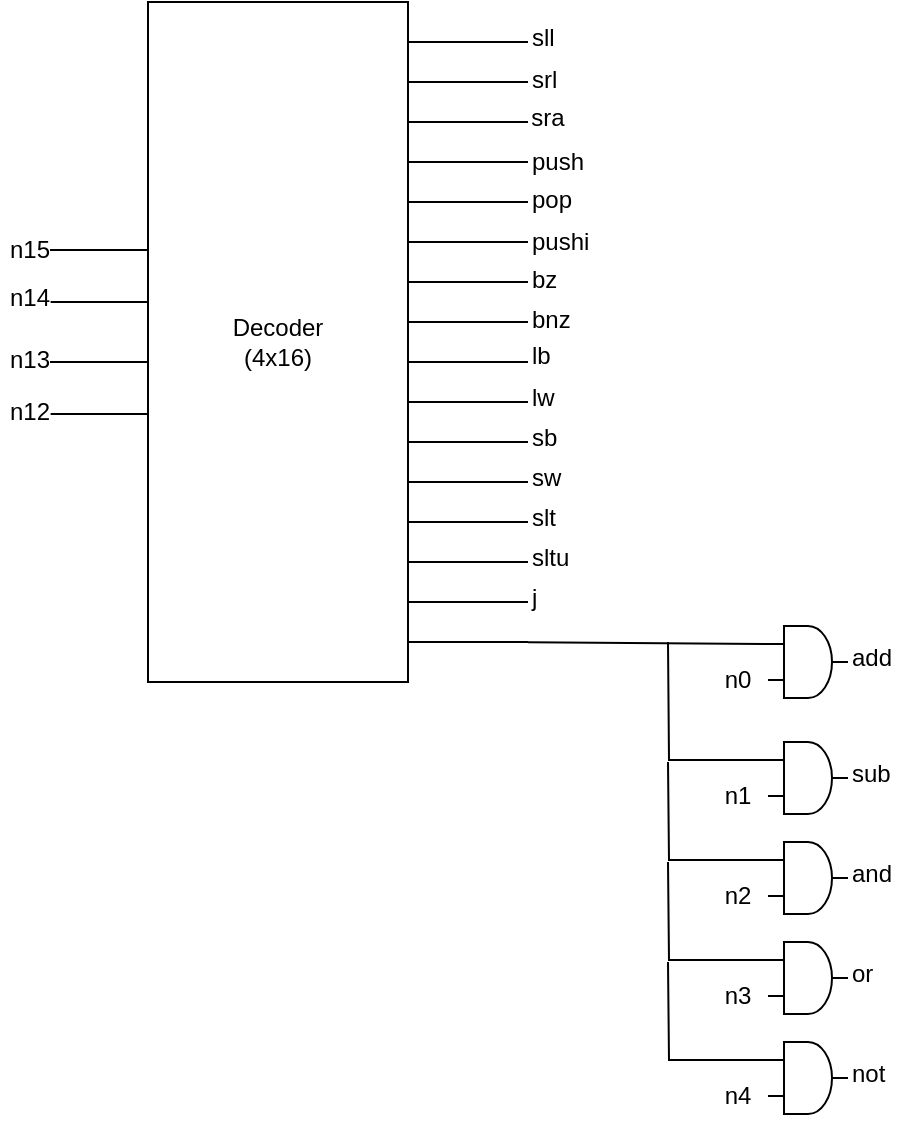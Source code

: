 <mxfile version="15.8.7" type="device" pages="2"><diagram id="n9WCBVFEKN0aabxf5335" name="1"><mxGraphModel dx="563" dy="398" grid="1" gridSize="10" guides="1" tooltips="1" connect="1" arrows="1" fold="1" page="1" pageScale="1" pageWidth="827" pageHeight="1169" math="0" shadow="0"><root><mxCell id="0"/><mxCell id="1" parent="0"/><mxCell id="NHb68s-1fyyVRS30xHmA-2" value="Decoder&lt;br&gt;(4x16)" style="rounded=0;whiteSpace=wrap;html=1;" parent="1" vertex="1"><mxGeometry x="160" y="30" width="130" height="340" as="geometry"/></mxCell><mxCell id="NHb68s-1fyyVRS30xHmA-4" value="" style="endArrow=none;html=1;rounded=0;entryX=-0.01;entryY=0.285;entryDx=0;entryDy=0;entryPerimeter=0;" parent="1" edge="1"><mxGeometry width="50" height="50" relative="1" as="geometry"><mxPoint x="111" y="154" as="sourcePoint"/><mxPoint x="159.7" y="154.05" as="targetPoint"/></mxGeometry></mxCell><mxCell id="NHb68s-1fyyVRS30xHmA-5" value="" style="endArrow=none;html=1;rounded=0;entryX=-0.01;entryY=0.285;entryDx=0;entryDy=0;entryPerimeter=0;" parent="1" edge="1"><mxGeometry width="50" height="50" relative="1" as="geometry"><mxPoint x="111.3" y="180" as="sourcePoint"/><mxPoint x="160.0" y="180.05" as="targetPoint"/></mxGeometry></mxCell><mxCell id="NHb68s-1fyyVRS30xHmA-6" value="" style="endArrow=none;html=1;rounded=0;entryX=-0.01;entryY=0.285;entryDx=0;entryDy=0;entryPerimeter=0;" parent="1" edge="1"><mxGeometry width="50" height="50" relative="1" as="geometry"><mxPoint x="111" y="210" as="sourcePoint"/><mxPoint x="159.7" y="210.05" as="targetPoint"/></mxGeometry></mxCell><mxCell id="NHb68s-1fyyVRS30xHmA-7" value="" style="endArrow=none;html=1;rounded=0;entryX=-0.01;entryY=0.285;entryDx=0;entryDy=0;entryPerimeter=0;" parent="1" edge="1"><mxGeometry width="50" height="50" relative="1" as="geometry"><mxPoint x="111.3" y="236" as="sourcePoint"/><mxPoint x="160.0" y="236.05" as="targetPoint"/></mxGeometry></mxCell><mxCell id="NHb68s-1fyyVRS30xHmA-8" value="" style="endArrow=none;html=1;rounded=0;" parent="1" edge="1"><mxGeometry width="50" height="50" relative="1" as="geometry"><mxPoint x="290" y="50" as="sourcePoint"/><mxPoint x="350" y="50" as="targetPoint"/></mxGeometry></mxCell><mxCell id="NHb68s-1fyyVRS30xHmA-9" value="" style="endArrow=none;html=1;rounded=0;" parent="1" edge="1"><mxGeometry width="50" height="50" relative="1" as="geometry"><mxPoint x="290" y="70" as="sourcePoint"/><mxPoint x="350" y="70" as="targetPoint"/></mxGeometry></mxCell><mxCell id="NHb68s-1fyyVRS30xHmA-10" value="" style="endArrow=none;html=1;rounded=0;" parent="1" edge="1"><mxGeometry width="50" height="50" relative="1" as="geometry"><mxPoint x="290" y="90" as="sourcePoint"/><mxPoint x="350" y="90" as="targetPoint"/></mxGeometry></mxCell><mxCell id="NHb68s-1fyyVRS30xHmA-11" value="" style="endArrow=none;html=1;rounded=0;" parent="1" edge="1"><mxGeometry width="50" height="50" relative="1" as="geometry"><mxPoint x="290" y="110" as="sourcePoint"/><mxPoint x="350" y="110" as="targetPoint"/></mxGeometry></mxCell><mxCell id="NHb68s-1fyyVRS30xHmA-12" value="" style="endArrow=none;html=1;rounded=0;" parent="1" edge="1"><mxGeometry width="50" height="50" relative="1" as="geometry"><mxPoint x="290" y="130" as="sourcePoint"/><mxPoint x="350" y="130" as="targetPoint"/></mxGeometry></mxCell><mxCell id="NHb68s-1fyyVRS30xHmA-13" value="" style="endArrow=none;html=1;rounded=0;" parent="1" edge="1"><mxGeometry width="50" height="50" relative="1" as="geometry"><mxPoint x="290" y="150" as="sourcePoint"/><mxPoint x="350" y="150" as="targetPoint"/></mxGeometry></mxCell><mxCell id="NHb68s-1fyyVRS30xHmA-14" value="" style="endArrow=none;html=1;rounded=0;" parent="1" edge="1"><mxGeometry width="50" height="50" relative="1" as="geometry"><mxPoint x="290" y="170" as="sourcePoint"/><mxPoint x="350" y="170" as="targetPoint"/></mxGeometry></mxCell><mxCell id="NHb68s-1fyyVRS30xHmA-15" value="" style="endArrow=none;html=1;rounded=0;" parent="1" edge="1"><mxGeometry width="50" height="50" relative="1" as="geometry"><mxPoint x="290" y="190" as="sourcePoint"/><mxPoint x="350" y="190" as="targetPoint"/></mxGeometry></mxCell><mxCell id="NHb68s-1fyyVRS30xHmA-16" value="" style="endArrow=none;html=1;rounded=0;" parent="1" edge="1"><mxGeometry width="50" height="50" relative="1" as="geometry"><mxPoint x="290" y="210" as="sourcePoint"/><mxPoint x="350" y="210" as="targetPoint"/></mxGeometry></mxCell><mxCell id="NHb68s-1fyyVRS30xHmA-17" value="" style="endArrow=none;html=1;rounded=0;" parent="1" edge="1"><mxGeometry width="50" height="50" relative="1" as="geometry"><mxPoint x="290" y="230" as="sourcePoint"/><mxPoint x="350" y="230" as="targetPoint"/></mxGeometry></mxCell><mxCell id="NHb68s-1fyyVRS30xHmA-18" value="" style="endArrow=none;html=1;rounded=0;" parent="1" edge="1"><mxGeometry width="50" height="50" relative="1" as="geometry"><mxPoint x="290" y="250" as="sourcePoint"/><mxPoint x="350" y="250" as="targetPoint"/></mxGeometry></mxCell><mxCell id="NHb68s-1fyyVRS30xHmA-19" value="" style="endArrow=none;html=1;rounded=0;" parent="1" edge="1"><mxGeometry width="50" height="50" relative="1" as="geometry"><mxPoint x="290" y="270" as="sourcePoint"/><mxPoint x="350" y="270" as="targetPoint"/></mxGeometry></mxCell><mxCell id="NHb68s-1fyyVRS30xHmA-20" value="" style="endArrow=none;html=1;rounded=0;" parent="1" edge="1"><mxGeometry width="50" height="50" relative="1" as="geometry"><mxPoint x="290" y="290" as="sourcePoint"/><mxPoint x="350" y="290" as="targetPoint"/></mxGeometry></mxCell><mxCell id="NHb68s-1fyyVRS30xHmA-21" value="" style="endArrow=none;html=1;rounded=0;" parent="1" edge="1"><mxGeometry width="50" height="50" relative="1" as="geometry"><mxPoint x="290" y="310" as="sourcePoint"/><mxPoint x="350" y="310" as="targetPoint"/></mxGeometry></mxCell><mxCell id="NHb68s-1fyyVRS30xHmA-22" value="" style="endArrow=none;html=1;rounded=0;" parent="1" edge="1"><mxGeometry width="50" height="50" relative="1" as="geometry"><mxPoint x="290" y="330" as="sourcePoint"/><mxPoint x="350" y="330" as="targetPoint"/></mxGeometry></mxCell><mxCell id="NHb68s-1fyyVRS30xHmA-23" value="" style="endArrow=none;html=1;rounded=0;" parent="1" edge="1"><mxGeometry width="50" height="50" relative="1" as="geometry"><mxPoint x="290" y="350" as="sourcePoint"/><mxPoint x="350" y="350" as="targetPoint"/></mxGeometry></mxCell><mxCell id="NHb68s-1fyyVRS30xHmA-24" value="n15" style="text;html=1;strokeColor=none;fillColor=none;align=center;verticalAlign=middle;whiteSpace=wrap;rounded=0;" parent="1" vertex="1"><mxGeometry x="86" y="139" width="30" height="30" as="geometry"/></mxCell><mxCell id="NHb68s-1fyyVRS30xHmA-25" value="n14" style="text;html=1;strokeColor=none;fillColor=none;align=center;verticalAlign=middle;whiteSpace=wrap;rounded=0;" parent="1" vertex="1"><mxGeometry x="86" y="158" width="30" height="39" as="geometry"/></mxCell><mxCell id="NHb68s-1fyyVRS30xHmA-26" value="n13" style="text;html=1;strokeColor=none;fillColor=none;align=center;verticalAlign=middle;whiteSpace=wrap;rounded=0;" parent="1" vertex="1"><mxGeometry x="86" y="194" width="30" height="30" as="geometry"/></mxCell><mxCell id="NHb68s-1fyyVRS30xHmA-27" value="n12" style="text;html=1;strokeColor=none;fillColor=none;align=center;verticalAlign=middle;whiteSpace=wrap;rounded=0;" parent="1" vertex="1"><mxGeometry x="86" y="220" width="30" height="30" as="geometry"/></mxCell><mxCell id="NHb68s-1fyyVRS30xHmA-28" value="sll" style="text;html=1;strokeColor=none;fillColor=none;align=left;verticalAlign=middle;whiteSpace=wrap;rounded=0;" parent="1" vertex="1"><mxGeometry x="350" y="40" width="20" height="16" as="geometry"/></mxCell><mxCell id="NHb68s-1fyyVRS30xHmA-29" value="srl" style="text;html=1;strokeColor=none;fillColor=none;align=left;verticalAlign=middle;whiteSpace=wrap;rounded=0;" parent="1" vertex="1"><mxGeometry x="350" y="61" width="20" height="16" as="geometry"/></mxCell><mxCell id="NHb68s-1fyyVRS30xHmA-30" value="sra" style="text;html=1;strokeColor=none;fillColor=none;align=center;verticalAlign=middle;whiteSpace=wrap;rounded=0;" parent="1" vertex="1"><mxGeometry x="350" y="80" width="20" height="16" as="geometry"/></mxCell><mxCell id="NHb68s-1fyyVRS30xHmA-31" value="push" style="text;html=1;strokeColor=none;fillColor=none;align=left;verticalAlign=middle;whiteSpace=wrap;rounded=0;" parent="1" vertex="1"><mxGeometry x="350" y="102" width="30" height="16" as="geometry"/></mxCell><mxCell id="NHb68s-1fyyVRS30xHmA-32" value="pop" style="text;html=1;strokeColor=none;fillColor=none;align=left;verticalAlign=middle;whiteSpace=wrap;rounded=0;" parent="1" vertex="1"><mxGeometry x="350" y="121" width="30" height="16" as="geometry"/></mxCell><mxCell id="NHb68s-1fyyVRS30xHmA-33" value="pushi" style="text;html=1;strokeColor=none;fillColor=none;align=left;verticalAlign=middle;whiteSpace=wrap;rounded=0;" parent="1" vertex="1"><mxGeometry x="350" y="142" width="30" height="16" as="geometry"/></mxCell><mxCell id="NHb68s-1fyyVRS30xHmA-34" value="bz" style="text;html=1;strokeColor=none;fillColor=none;align=left;verticalAlign=middle;whiteSpace=wrap;rounded=0;" parent="1" vertex="1"><mxGeometry x="350" y="161" width="30" height="16" as="geometry"/></mxCell><mxCell id="NHb68s-1fyyVRS30xHmA-35" value="bnz" style="text;html=1;strokeColor=none;fillColor=none;align=left;verticalAlign=middle;whiteSpace=wrap;rounded=0;" parent="1" vertex="1"><mxGeometry x="350" y="181" width="30" height="16" as="geometry"/></mxCell><mxCell id="NHb68s-1fyyVRS30xHmA-36" value="lb" style="text;html=1;strokeColor=none;fillColor=none;align=left;verticalAlign=middle;whiteSpace=wrap;rounded=0;" parent="1" vertex="1"><mxGeometry x="350" y="199" width="30" height="16" as="geometry"/></mxCell><mxCell id="NHb68s-1fyyVRS30xHmA-37" value="lw" style="text;html=1;strokeColor=none;fillColor=none;align=left;verticalAlign=middle;whiteSpace=wrap;rounded=0;" parent="1" vertex="1"><mxGeometry x="350" y="220" width="30" height="16" as="geometry"/></mxCell><mxCell id="NHb68s-1fyyVRS30xHmA-38" value="sb" style="text;html=1;strokeColor=none;fillColor=none;align=left;verticalAlign=middle;whiteSpace=wrap;rounded=0;" parent="1" vertex="1"><mxGeometry x="350" y="240" width="30" height="16" as="geometry"/></mxCell><mxCell id="NHb68s-1fyyVRS30xHmA-39" value="sw" style="text;html=1;strokeColor=none;fillColor=none;align=left;verticalAlign=middle;whiteSpace=wrap;rounded=0;" parent="1" vertex="1"><mxGeometry x="350" y="260" width="30" height="16" as="geometry"/></mxCell><mxCell id="NHb68s-1fyyVRS30xHmA-40" value="slt" style="text;html=1;strokeColor=none;fillColor=none;align=left;verticalAlign=middle;whiteSpace=wrap;rounded=0;" parent="1" vertex="1"><mxGeometry x="350" y="280" width="30" height="16" as="geometry"/></mxCell><mxCell id="NHb68s-1fyyVRS30xHmA-41" value="sltu" style="text;html=1;strokeColor=none;fillColor=none;align=left;verticalAlign=middle;whiteSpace=wrap;rounded=0;" parent="1" vertex="1"><mxGeometry x="350" y="300" width="30" height="16" as="geometry"/></mxCell><mxCell id="NHb68s-1fyyVRS30xHmA-42" value="j" style="text;html=1;strokeColor=none;fillColor=none;align=left;verticalAlign=middle;whiteSpace=wrap;rounded=0;" parent="1" vertex="1"><mxGeometry x="350" y="320" width="30" height="16" as="geometry"/></mxCell><mxCell id="NHb68s-1fyyVRS30xHmA-44" style="edgeStyle=orthogonalEdgeStyle;rounded=0;orthogonalLoop=1;jettySize=auto;html=1;exitX=0;exitY=0.25;exitDx=0;exitDy=0;exitPerimeter=0;endArrow=none;endFill=0;" parent="1" source="NHb68s-1fyyVRS30xHmA-43" edge="1"><mxGeometry relative="1" as="geometry"><mxPoint x="350" y="350.143" as="targetPoint"/><Array as="points"><mxPoint x="470" y="350"/></Array></mxGeometry></mxCell><mxCell id="NHb68s-1fyyVRS30xHmA-43" value="" style="verticalLabelPosition=bottom;shadow=0;dashed=0;align=center;html=1;verticalAlign=top;shape=mxgraph.electrical.logic_gates.logic_gate;operation=and;" parent="1" vertex="1"><mxGeometry x="470" y="342" width="40" height="36" as="geometry"/></mxCell><mxCell id="NHb68s-1fyyVRS30xHmA-45" value="n0" style="text;html=1;strokeColor=none;fillColor=none;align=center;verticalAlign=middle;whiteSpace=wrap;rounded=0;" parent="1" vertex="1"><mxGeometry x="440" y="354" width="30" height="30" as="geometry"/></mxCell><mxCell id="NHb68s-1fyyVRS30xHmA-46" value="add" style="text;html=1;strokeColor=none;fillColor=none;align=left;verticalAlign=middle;whiteSpace=wrap;rounded=0;" parent="1" vertex="1"><mxGeometry x="510" y="350" width="30" height="16" as="geometry"/></mxCell><mxCell id="NHb68s-1fyyVRS30xHmA-56" style="edgeStyle=orthogonalEdgeStyle;rounded=0;orthogonalLoop=1;jettySize=auto;html=1;exitX=0;exitY=0.25;exitDx=0;exitDy=0;exitPerimeter=0;endArrow=none;endFill=0;" parent="1" source="NHb68s-1fyyVRS30xHmA-47" edge="1"><mxGeometry relative="1" as="geometry"><mxPoint x="420" y="350" as="targetPoint"/></mxGeometry></mxCell><mxCell id="NHb68s-1fyyVRS30xHmA-47" value="" style="verticalLabelPosition=bottom;shadow=0;dashed=0;align=center;html=1;verticalAlign=top;shape=mxgraph.electrical.logic_gates.logic_gate;operation=and;" parent="1" vertex="1"><mxGeometry x="470" y="400" width="40" height="36" as="geometry"/></mxCell><mxCell id="NHb68s-1fyyVRS30xHmA-48" value="n1" style="text;html=1;strokeColor=none;fillColor=none;align=center;verticalAlign=middle;whiteSpace=wrap;rounded=0;" parent="1" vertex="1"><mxGeometry x="440" y="412" width="30" height="30" as="geometry"/></mxCell><mxCell id="NHb68s-1fyyVRS30xHmA-49" value="sub" style="text;html=1;strokeColor=none;fillColor=none;align=left;verticalAlign=middle;whiteSpace=wrap;rounded=0;" parent="1" vertex="1"><mxGeometry x="510" y="408" width="30" height="16" as="geometry"/></mxCell><mxCell id="NHb68s-1fyyVRS30xHmA-57" style="edgeStyle=orthogonalEdgeStyle;rounded=0;orthogonalLoop=1;jettySize=auto;html=1;exitX=0;exitY=0.25;exitDx=0;exitDy=0;exitPerimeter=0;endArrow=none;endFill=0;" parent="1" source="NHb68s-1fyyVRS30xHmA-50" edge="1"><mxGeometry relative="1" as="geometry"><mxPoint x="420" y="410" as="targetPoint"/></mxGeometry></mxCell><mxCell id="NHb68s-1fyyVRS30xHmA-50" value="" style="verticalLabelPosition=bottom;shadow=0;dashed=0;align=center;html=1;verticalAlign=top;shape=mxgraph.electrical.logic_gates.logic_gate;operation=and;" parent="1" vertex="1"><mxGeometry x="470" y="450" width="40" height="36" as="geometry"/></mxCell><mxCell id="NHb68s-1fyyVRS30xHmA-51" value="n2" style="text;html=1;strokeColor=none;fillColor=none;align=center;verticalAlign=middle;whiteSpace=wrap;rounded=0;" parent="1" vertex="1"><mxGeometry x="440" y="462" width="30" height="30" as="geometry"/></mxCell><mxCell id="NHb68s-1fyyVRS30xHmA-52" value="and" style="text;html=1;strokeColor=none;fillColor=none;align=left;verticalAlign=middle;whiteSpace=wrap;rounded=0;" parent="1" vertex="1"><mxGeometry x="510" y="458" width="30" height="16" as="geometry"/></mxCell><mxCell id="NHb68s-1fyyVRS30xHmA-58" style="edgeStyle=orthogonalEdgeStyle;rounded=0;orthogonalLoop=1;jettySize=auto;html=1;exitX=0;exitY=0.25;exitDx=0;exitDy=0;exitPerimeter=0;endArrow=none;endFill=0;" parent="1" source="NHb68s-1fyyVRS30xHmA-53" edge="1"><mxGeometry relative="1" as="geometry"><mxPoint x="420" y="460" as="targetPoint"/></mxGeometry></mxCell><mxCell id="NHb68s-1fyyVRS30xHmA-53" value="" style="verticalLabelPosition=bottom;shadow=0;dashed=0;align=center;html=1;verticalAlign=top;shape=mxgraph.electrical.logic_gates.logic_gate;operation=and;" parent="1" vertex="1"><mxGeometry x="470" y="500" width="40" height="36" as="geometry"/></mxCell><mxCell id="NHb68s-1fyyVRS30xHmA-54" value="n3" style="text;html=1;strokeColor=none;fillColor=none;align=center;verticalAlign=middle;whiteSpace=wrap;rounded=0;" parent="1" vertex="1"><mxGeometry x="440" y="512" width="30" height="30" as="geometry"/></mxCell><mxCell id="NHb68s-1fyyVRS30xHmA-55" value="or" style="text;html=1;strokeColor=none;fillColor=none;align=left;verticalAlign=middle;whiteSpace=wrap;rounded=0;" parent="1" vertex="1"><mxGeometry x="510" y="508" width="30" height="16" as="geometry"/></mxCell><mxCell id="NHb68s-1fyyVRS30xHmA-62" style="edgeStyle=orthogonalEdgeStyle;rounded=0;orthogonalLoop=1;jettySize=auto;html=1;exitX=0;exitY=0.25;exitDx=0;exitDy=0;exitPerimeter=0;endArrow=none;endFill=0;" parent="1" source="NHb68s-1fyyVRS30xHmA-59" edge="1"><mxGeometry relative="1" as="geometry"><mxPoint x="420" y="510" as="targetPoint"/></mxGeometry></mxCell><mxCell id="NHb68s-1fyyVRS30xHmA-59" value="" style="verticalLabelPosition=bottom;shadow=0;dashed=0;align=center;html=1;verticalAlign=top;shape=mxgraph.electrical.logic_gates.logic_gate;operation=and;" parent="1" vertex="1"><mxGeometry x="470" y="550" width="40" height="36" as="geometry"/></mxCell><mxCell id="NHb68s-1fyyVRS30xHmA-60" value="n4" style="text;html=1;strokeColor=none;fillColor=none;align=center;verticalAlign=middle;whiteSpace=wrap;rounded=0;" parent="1" vertex="1"><mxGeometry x="440" y="562" width="30" height="30" as="geometry"/></mxCell><mxCell id="NHb68s-1fyyVRS30xHmA-61" value="not" style="text;html=1;strokeColor=none;fillColor=none;align=left;verticalAlign=middle;whiteSpace=wrap;rounded=0;" parent="1" vertex="1"><mxGeometry x="510" y="558" width="30" height="16" as="geometry"/></mxCell></root></mxGraphModel></diagram><diagram id="IYeMdHS6qzZOEsU7wfsU" name="2"><mxGraphModel dx="675" dy="477" grid="1" gridSize="10" guides="1" tooltips="1" connect="1" arrows="1" fold="1" page="1" pageScale="1" pageWidth="827" pageHeight="1169" math="0" shadow="0"><root><mxCell id="DLtBZ_ovefjp6cahMDq2-0"/><mxCell id="DLtBZ_ovefjp6cahMDq2-1" parent="DLtBZ_ovefjp6cahMDq2-0"/><mxCell id="gdrAmXuYzLmlbnxRnAkd-0" value="" style="endArrow=none;html=1;rounded=0;entryX=0;entryY=0.167;entryDx=0;entryDy=0;entryPerimeter=0;" edge="1" parent="DLtBZ_ovefjp6cahMDq2-1" target="gdrAmXuYzLmlbnxRnAkd-8"><mxGeometry width="50" height="50" relative="1" as="geometry"><mxPoint x="60" y="40" as="sourcePoint"/><mxPoint x="410" y="40" as="targetPoint"/></mxGeometry></mxCell><mxCell id="gdrAmXuYzLmlbnxRnAkd-2" value="j" style="text;html=1;strokeColor=none;fillColor=none;align=center;verticalAlign=middle;whiteSpace=wrap;rounded=0;" vertex="1" parent="DLtBZ_ovefjp6cahMDq2-1"><mxGeometry x="50" y="24" width="10" height="30" as="geometry"/></mxCell><mxCell id="gdrAmXuYzLmlbnxRnAkd-13" style="edgeStyle=orthogonalEdgeStyle;rounded=0;orthogonalLoop=1;jettySize=auto;html=1;endArrow=none;endFill=0;entryX=0;entryY=0.75;entryDx=0;entryDy=0;entryPerimeter=0;" edge="1" parent="DLtBZ_ovefjp6cahMDq2-1" target="gdrAmXuYzLmlbnxRnAkd-9"><mxGeometry relative="1" as="geometry"><mxPoint x="220" y="110" as="targetPoint"/><mxPoint x="149" y="225.034" as="sourcePoint"/><Array as="points"><mxPoint x="190" y="225"/><mxPoint x="190" y="108"/></Array></mxGeometry></mxCell><mxCell id="gdrAmXuYzLmlbnxRnAkd-4" value="or" style="shape=xor;whiteSpace=wrap;html=1;" vertex="1" parent="DLtBZ_ovefjp6cahMDq2-1"><mxGeometry x="129" y="200" width="30" height="50" as="geometry"/></mxCell><mxCell id="gdrAmXuYzLmlbnxRnAkd-5" value="" style="endArrow=none;html=1;rounded=0;exitX=0.25;exitY=0.5;exitDx=0;exitDy=0;exitPerimeter=0;" edge="1" parent="DLtBZ_ovefjp6cahMDq2-1" source="gdrAmXuYzLmlbnxRnAkd-4"><mxGeometry width="50" height="50" relative="1" as="geometry"><mxPoint x="209" y="210" as="sourcePoint"/><mxPoint x="89" y="225" as="targetPoint"/></mxGeometry></mxCell><mxCell id="gdrAmXuYzLmlbnxRnAkd-6" value="" style="endArrow=none;html=1;rounded=0;" edge="1" parent="DLtBZ_ovefjp6cahMDq2-1"><mxGeometry width="50" height="50" relative="1" as="geometry"><mxPoint x="100" y="230" as="sourcePoint"/><mxPoint x="110" y="220" as="targetPoint"/></mxGeometry></mxCell><mxCell id="gdrAmXuYzLmlbnxRnAkd-7" value="a register" style="text;html=1;strokeColor=none;fillColor=none;align=center;verticalAlign=middle;whiteSpace=wrap;rounded=0;" vertex="1" parent="DLtBZ_ovefjp6cahMDq2-1"><mxGeometry x="29" y="210" width="60" height="30" as="geometry"/></mxCell><mxCell id="gdrAmXuYzLmlbnxRnAkd-15" style="edgeStyle=orthogonalEdgeStyle;rounded=0;orthogonalLoop=1;jettySize=auto;html=1;exitX=0;exitY=0.833;exitDx=0;exitDy=0;exitPerimeter=0;entryX=1;entryY=0.5;entryDx=0;entryDy=0;entryPerimeter=0;endArrow=none;endFill=0;" edge="1" parent="DLtBZ_ovefjp6cahMDq2-1" source="gdrAmXuYzLmlbnxRnAkd-8" target="gdrAmXuYzLmlbnxRnAkd-14"><mxGeometry relative="1" as="geometry"/></mxCell><mxCell id="gdrAmXuYzLmlbnxRnAkd-24" style="edgeStyle=orthogonalEdgeStyle;rounded=0;orthogonalLoop=1;jettySize=auto;html=1;endArrow=none;endFill=0;" edge="1" parent="DLtBZ_ovefjp6cahMDq2-1" source="gdrAmXuYzLmlbnxRnAkd-8"><mxGeometry relative="1" as="geometry"><mxPoint x="500" y="98.0" as="targetPoint"/></mxGeometry></mxCell><mxCell id="gdrAmXuYzLmlbnxRnAkd-8" value="" style="verticalLabelPosition=bottom;shadow=0;dashed=0;align=center;html=1;verticalAlign=top;shape=mxgraph.electrical.logic_gates.logic_gate;operation=or;numInputs=3;" vertex="1" parent="DLtBZ_ovefjp6cahMDq2-1"><mxGeometry x="330" y="10" width="100" height="176" as="geometry"/></mxCell><mxCell id="gdrAmXuYzLmlbnxRnAkd-10" style="edgeStyle=orthogonalEdgeStyle;rounded=0;orthogonalLoop=1;jettySize=auto;html=1;exitX=1;exitY=0.5;exitDx=0;exitDy=0;exitPerimeter=0;entryX=0;entryY=0.5;entryDx=0;entryDy=0;entryPerimeter=0;endArrow=none;endFill=0;" edge="1" parent="DLtBZ_ovefjp6cahMDq2-1" source="gdrAmXuYzLmlbnxRnAkd-9" target="gdrAmXuYzLmlbnxRnAkd-8"><mxGeometry relative="1" as="geometry"/></mxCell><mxCell id="gdrAmXuYzLmlbnxRnAkd-12" style="edgeStyle=orthogonalEdgeStyle;rounded=0;orthogonalLoop=1;jettySize=auto;html=1;exitX=0;exitY=0.25;exitDx=0;exitDy=0;exitPerimeter=0;endArrow=none;endFill=0;entryX=1;entryY=0.5;entryDx=0;entryDy=0;" edge="1" parent="DLtBZ_ovefjp6cahMDq2-1" source="gdrAmXuYzLmlbnxRnAkd-9" target="gdrAmXuYzLmlbnxRnAkd-11"><mxGeometry relative="1" as="geometry"><mxPoint x="230" y="87.571" as="targetPoint"/></mxGeometry></mxCell><mxCell id="gdrAmXuYzLmlbnxRnAkd-9" value="" style="verticalLabelPosition=bottom;shadow=0;dashed=0;align=center;html=1;verticalAlign=top;shape=mxgraph.electrical.logic_gates.logic_gate;operation=and;" vertex="1" parent="DLtBZ_ovefjp6cahMDq2-1"><mxGeometry x="260" y="77" width="70" height="42" as="geometry"/></mxCell><mxCell id="gdrAmXuYzLmlbnxRnAkd-11" value="bnz" style="text;html=1;strokeColor=none;fillColor=none;align=center;verticalAlign=middle;whiteSpace=wrap;rounded=0;" vertex="1" parent="DLtBZ_ovefjp6cahMDq2-1"><mxGeometry x="200" y="73" width="20" height="30" as="geometry"/></mxCell><mxCell id="gdrAmXuYzLmlbnxRnAkd-20" style="edgeStyle=orthogonalEdgeStyle;rounded=0;orthogonalLoop=1;jettySize=auto;html=1;exitX=0;exitY=0.75;exitDx=0;exitDy=0;exitPerimeter=0;entryX=1;entryY=0.5;entryDx=0;entryDy=0;entryPerimeter=0;endArrow=none;endFill=0;" edge="1" parent="DLtBZ_ovefjp6cahMDq2-1" source="gdrAmXuYzLmlbnxRnAkd-14" target="gdrAmXuYzLmlbnxRnAkd-19"><mxGeometry relative="1" as="geometry"><Array as="points"><mxPoint x="260" y="173"/></Array></mxGeometry></mxCell><mxCell id="gdrAmXuYzLmlbnxRnAkd-14" value="" style="verticalLabelPosition=bottom;shadow=0;dashed=0;align=center;html=1;verticalAlign=top;shape=mxgraph.electrical.logic_gates.logic_gate;operation=and;" vertex="1" parent="DLtBZ_ovefjp6cahMDq2-1"><mxGeometry x="260" y="137" width="60" height="40" as="geometry"/></mxCell><mxCell id="gdrAmXuYzLmlbnxRnAkd-17" style="edgeStyle=orthogonalEdgeStyle;rounded=0;orthogonalLoop=1;jettySize=auto;html=1;endArrow=none;endFill=0;entryX=1;entryY=0.5;entryDx=0;entryDy=0;exitX=0;exitY=0.25;exitDx=0;exitDy=0;exitPerimeter=0;" edge="1" parent="DLtBZ_ovefjp6cahMDq2-1" target="gdrAmXuYzLmlbnxRnAkd-18" source="gdrAmXuYzLmlbnxRnAkd-14"><mxGeometry relative="1" as="geometry"><mxPoint x="231" y="147.571" as="targetPoint"/><mxPoint x="250" y="148" as="sourcePoint"/></mxGeometry></mxCell><mxCell id="gdrAmXuYzLmlbnxRnAkd-18" value="bz" style="text;html=1;strokeColor=none;fillColor=none;align=center;verticalAlign=middle;whiteSpace=wrap;rounded=0;" vertex="1" parent="DLtBZ_ovefjp6cahMDq2-1"><mxGeometry x="202" y="131" width="20" height="30" as="geometry"/></mxCell><mxCell id="gdrAmXuYzLmlbnxRnAkd-23" style="edgeStyle=orthogonalEdgeStyle;rounded=0;orthogonalLoop=1;jettySize=auto;html=1;exitX=0;exitY=0.5;exitDx=0;exitDy=0;exitPerimeter=0;endArrow=none;endFill=0;" edge="1" parent="DLtBZ_ovefjp6cahMDq2-1" source="gdrAmXuYzLmlbnxRnAkd-19"><mxGeometry relative="1" as="geometry"><mxPoint x="190.0" y="172.951" as="targetPoint"/></mxGeometry></mxCell><mxCell id="gdrAmXuYzLmlbnxRnAkd-19" value="" style="verticalLabelPosition=bottom;shadow=0;dashed=0;align=center;html=1;verticalAlign=top;shape=mxgraph.electrical.logic_gates.inverter_2" vertex="1" parent="DLtBZ_ovefjp6cahMDq2-1"><mxGeometry x="200" y="163" width="33.33" height="20" as="geometry"/></mxCell><mxCell id="gdrAmXuYzLmlbnxRnAkd-25" value="Load" style="text;html=1;strokeColor=none;fillColor=none;align=center;verticalAlign=middle;whiteSpace=wrap;rounded=0;" vertex="1" parent="DLtBZ_ovefjp6cahMDq2-1"><mxGeometry x="500" y="83" width="30" height="30" as="geometry"/></mxCell><mxCell id="gdrAmXuYzLmlbnxRnAkd-26" value="Inc" style="text;html=1;strokeColor=none;fillColor=none;align=center;verticalAlign=middle;whiteSpace=wrap;rounded=0;" vertex="1" parent="DLtBZ_ovefjp6cahMDq2-1"><mxGeometry x="507.5" y="118" width="15" height="30" as="geometry"/></mxCell><mxCell id="gdrAmXuYzLmlbnxRnAkd-28" style="edgeStyle=orthogonalEdgeStyle;rounded=0;orthogonalLoop=1;jettySize=auto;html=1;endArrow=none;endFill=0;" edge="1" parent="DLtBZ_ovefjp6cahMDq2-1" source="gdrAmXuYzLmlbnxRnAkd-27"><mxGeometry relative="1" as="geometry"><mxPoint x="440" y="98" as="targetPoint"/><Array as="points"><mxPoint x="440" y="134"/></Array></mxGeometry></mxCell><mxCell id="gdrAmXuYzLmlbnxRnAkd-27" value="" style="verticalLabelPosition=bottom;shadow=0;dashed=0;align=center;html=1;verticalAlign=top;shape=mxgraph.electrical.logic_gates.inverter_2" vertex="1" parent="DLtBZ_ovefjp6cahMDq2-1"><mxGeometry x="456.67" y="121" width="43.33" height="26" as="geometry"/></mxCell></root></mxGraphModel></diagram></mxfile>